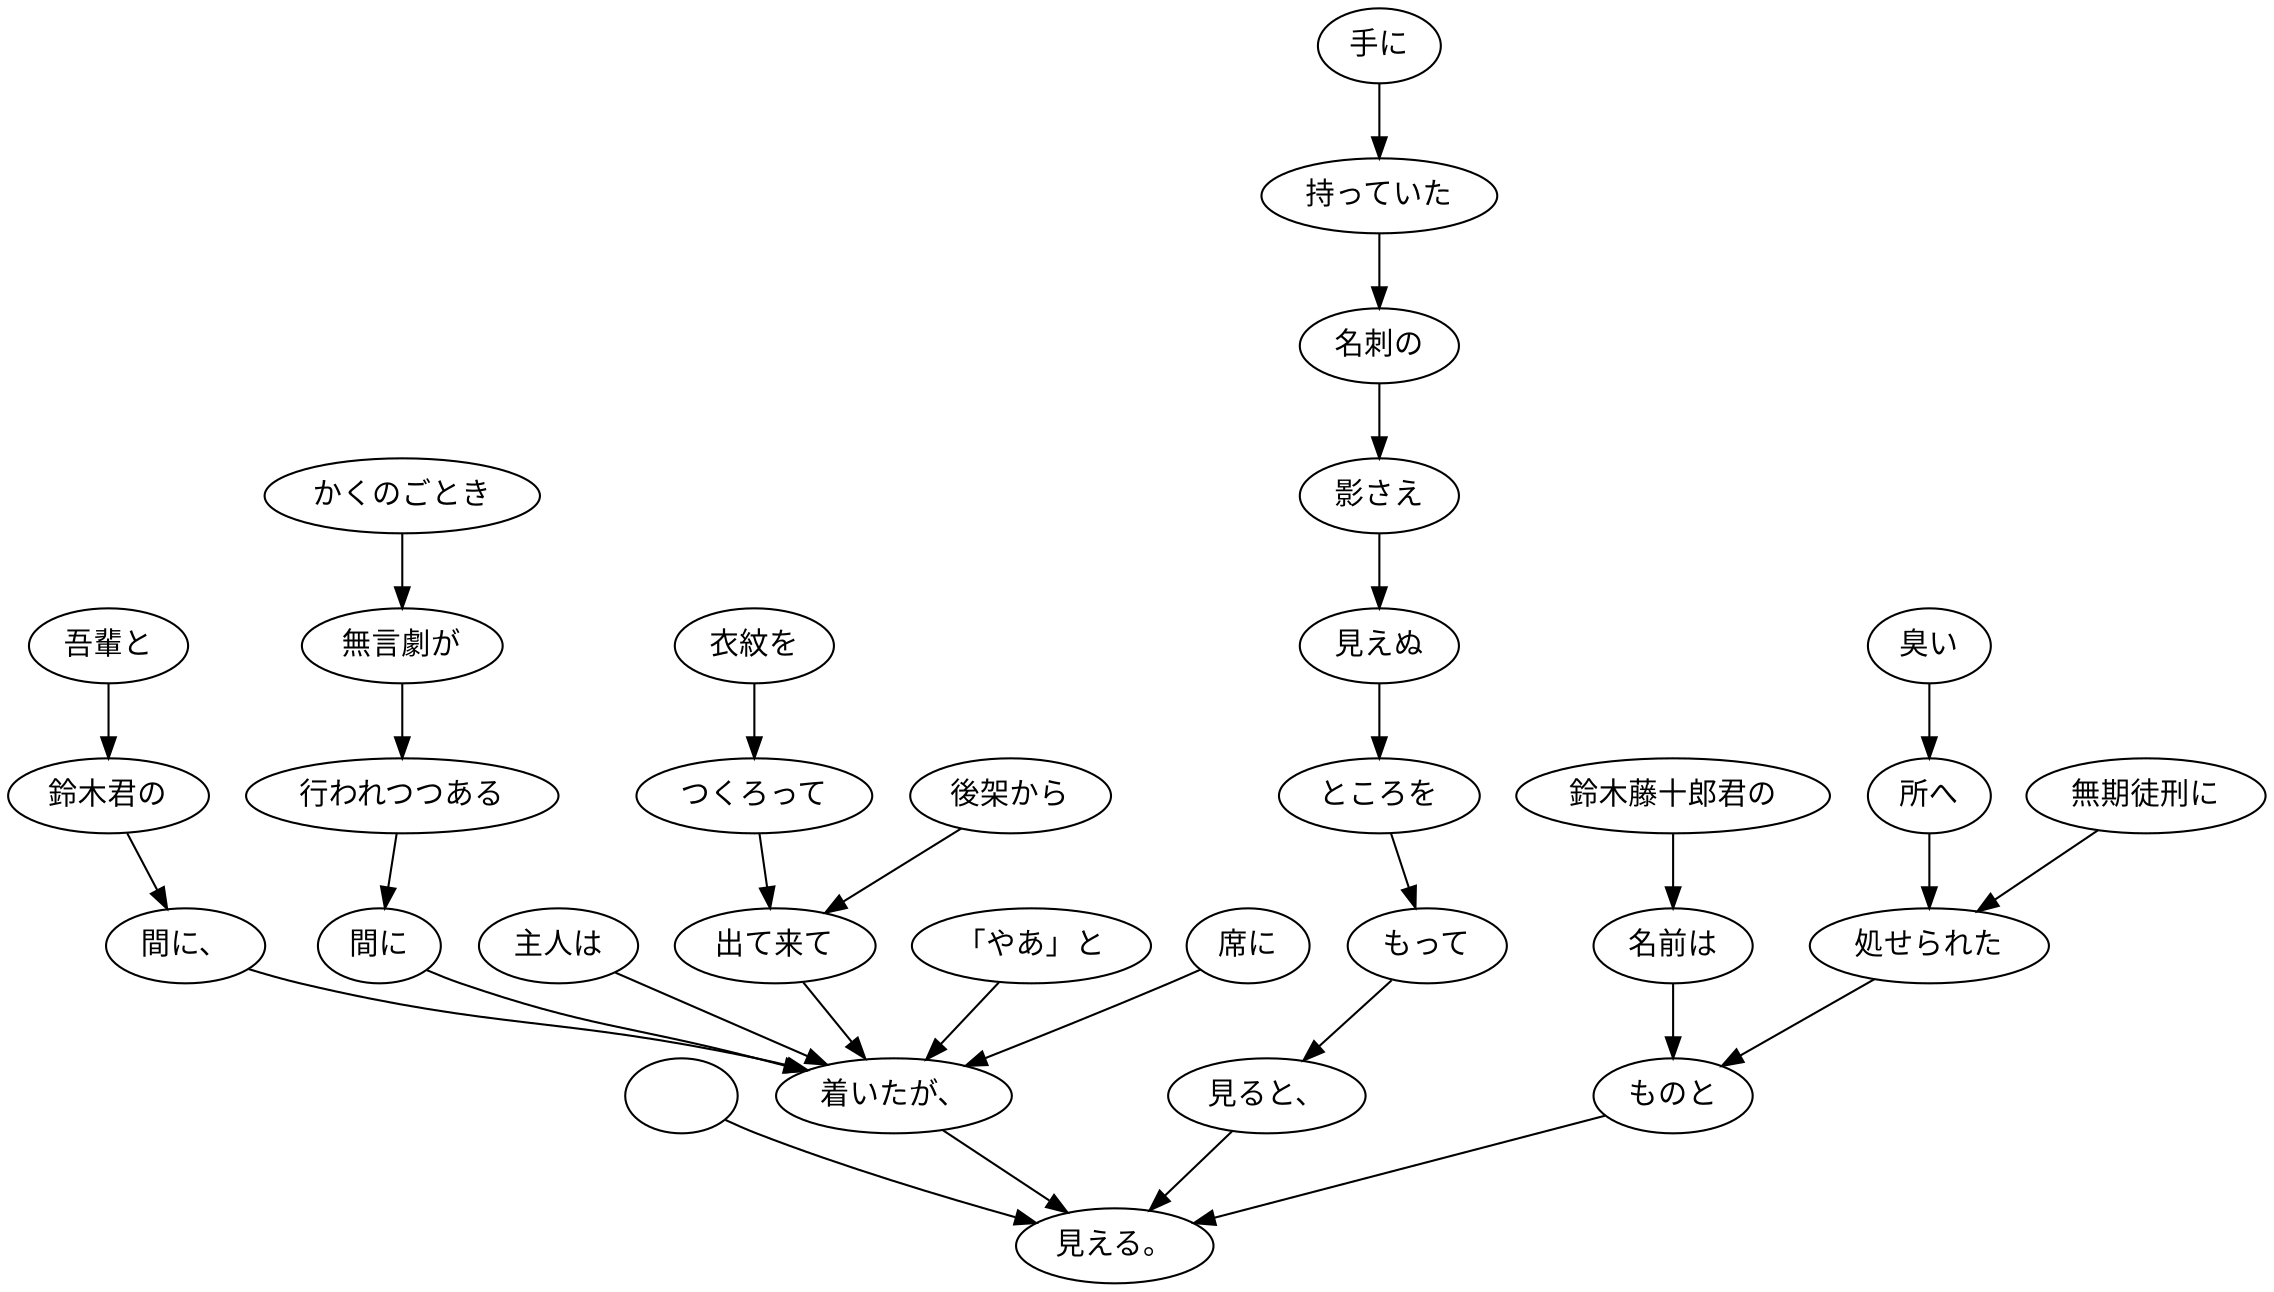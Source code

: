 digraph graph2302 {
	node0 [label="　"];
	node1 [label="吾輩と"];
	node2 [label="鈴木君の"];
	node3 [label="間に、"];
	node4 [label="かくのごとき"];
	node5 [label="無言劇が"];
	node6 [label="行われつつある"];
	node7 [label="間に"];
	node8 [label="主人は"];
	node9 [label="衣紋を"];
	node10 [label="つくろって"];
	node11 [label="後架から"];
	node12 [label="出て来て"];
	node13 [label="「やあ」と"];
	node14 [label="席に"];
	node15 [label="着いたが、"];
	node16 [label="手に"];
	node17 [label="持っていた"];
	node18 [label="名刺の"];
	node19 [label="影さえ"];
	node20 [label="見えぬ"];
	node21 [label="ところを"];
	node22 [label="もって"];
	node23 [label="見ると、"];
	node24 [label="鈴木藤十郎君の"];
	node25 [label="名前は"];
	node26 [label="臭い"];
	node27 [label="所へ"];
	node28 [label="無期徒刑に"];
	node29 [label="処せられた"];
	node30 [label="ものと"];
	node31 [label="見える。"];
	node0 -> node31;
	node1 -> node2;
	node2 -> node3;
	node3 -> node15;
	node4 -> node5;
	node5 -> node6;
	node6 -> node7;
	node7 -> node15;
	node8 -> node15;
	node9 -> node10;
	node10 -> node12;
	node11 -> node12;
	node12 -> node15;
	node13 -> node15;
	node14 -> node15;
	node15 -> node31;
	node16 -> node17;
	node17 -> node18;
	node18 -> node19;
	node19 -> node20;
	node20 -> node21;
	node21 -> node22;
	node22 -> node23;
	node23 -> node31;
	node24 -> node25;
	node25 -> node30;
	node26 -> node27;
	node27 -> node29;
	node28 -> node29;
	node29 -> node30;
	node30 -> node31;
}
